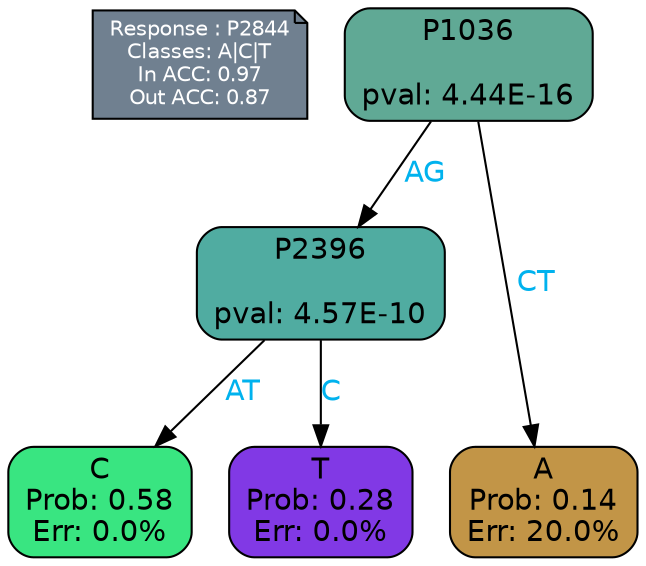 digraph Tree {
node [shape=box, style="filled, rounded", color="black", fontname=helvetica] ;
graph [ranksep=equally, splines=polylines, bgcolor=transparent, dpi=600] ;
edge [fontname=helvetica] ;
LEGEND [label="Response : P2844
Classes: A|C|T
In ACC: 0.97
Out ACC: 0.87
",shape=note,align=left,style=filled,fillcolor="slategray",fontcolor="white",fontsize=10];1 [label="P1036

pval: 4.44E-16", fillcolor="#60a995"] ;
2 [label="P2396

pval: 4.57E-10", fillcolor="#50aca1"] ;
3 [label="C
Prob: 0.58
Err: 0.0%", fillcolor="#39e581"] ;
4 [label="T
Prob: 0.28
Err: 0.0%", fillcolor="#8139e5"] ;
5 [label="A
Prob: 0.14
Err: 20.0%", fillcolor="#c29547"] ;
1 -> 2 [label="AG",fontcolor=deepskyblue2] ;
1 -> 5 [label="CT",fontcolor=deepskyblue2] ;
2 -> 3 [label="AT",fontcolor=deepskyblue2] ;
2 -> 4 [label="C",fontcolor=deepskyblue2] ;
{rank = same; 3;4;5;}{rank = same; LEGEND;1;}}